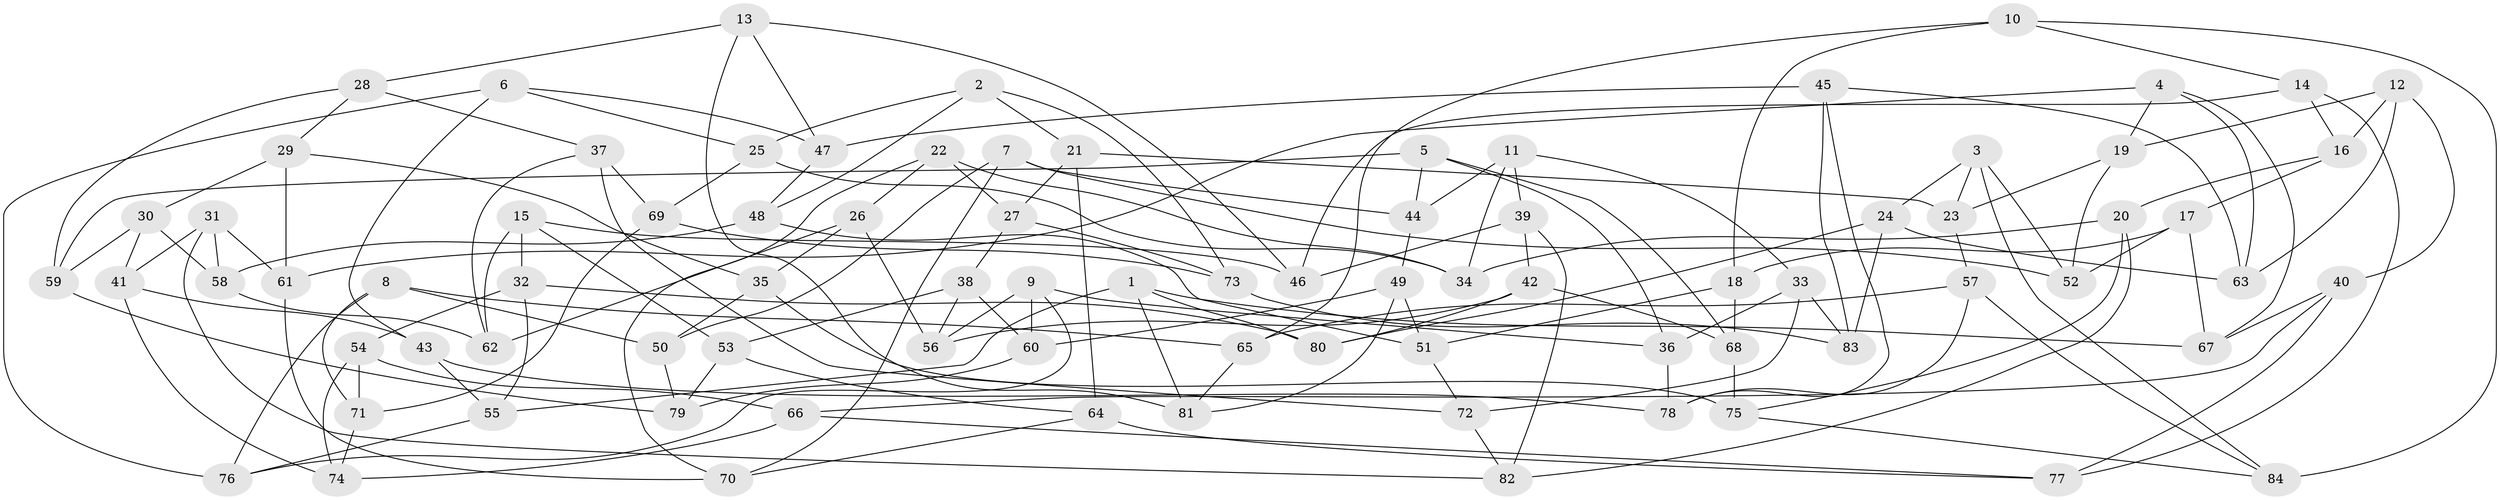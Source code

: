 // coarse degree distribution, {6: 0.19230769230769232, 9: 0.15384615384615385, 7: 0.15384615384615385, 11: 0.07692307692307693, 10: 0.038461538461538464, 4: 0.07692307692307693, 12: 0.07692307692307693, 8: 0.07692307692307693, 5: 0.15384615384615385}
// Generated by graph-tools (version 1.1) at 2025/20/03/04/25 18:20:30]
// undirected, 84 vertices, 168 edges
graph export_dot {
graph [start="1"]
  node [color=gray90,style=filled];
  1;
  2;
  3;
  4;
  5;
  6;
  7;
  8;
  9;
  10;
  11;
  12;
  13;
  14;
  15;
  16;
  17;
  18;
  19;
  20;
  21;
  22;
  23;
  24;
  25;
  26;
  27;
  28;
  29;
  30;
  31;
  32;
  33;
  34;
  35;
  36;
  37;
  38;
  39;
  40;
  41;
  42;
  43;
  44;
  45;
  46;
  47;
  48;
  49;
  50;
  51;
  52;
  53;
  54;
  55;
  56;
  57;
  58;
  59;
  60;
  61;
  62;
  63;
  64;
  65;
  66;
  67;
  68;
  69;
  70;
  71;
  72;
  73;
  74;
  75;
  76;
  77;
  78;
  79;
  80;
  81;
  82;
  83;
  84;
  1 -- 81;
  1 -- 80;
  1 -- 55;
  1 -- 67;
  2 -- 21;
  2 -- 48;
  2 -- 25;
  2 -- 73;
  3 -- 84;
  3 -- 52;
  3 -- 24;
  3 -- 23;
  4 -- 61;
  4 -- 63;
  4 -- 19;
  4 -- 67;
  5 -- 59;
  5 -- 68;
  5 -- 36;
  5 -- 44;
  6 -- 76;
  6 -- 25;
  6 -- 47;
  6 -- 43;
  7 -- 44;
  7 -- 70;
  7 -- 52;
  7 -- 50;
  8 -- 50;
  8 -- 65;
  8 -- 76;
  8 -- 71;
  9 -- 76;
  9 -- 36;
  9 -- 56;
  9 -- 60;
  10 -- 18;
  10 -- 14;
  10 -- 84;
  10 -- 65;
  11 -- 33;
  11 -- 39;
  11 -- 34;
  11 -- 44;
  12 -- 16;
  12 -- 19;
  12 -- 63;
  12 -- 40;
  13 -- 81;
  13 -- 47;
  13 -- 46;
  13 -- 28;
  14 -- 16;
  14 -- 77;
  14 -- 46;
  15 -- 62;
  15 -- 46;
  15 -- 32;
  15 -- 53;
  16 -- 17;
  16 -- 20;
  17 -- 52;
  17 -- 18;
  17 -- 67;
  18 -- 68;
  18 -- 51;
  19 -- 23;
  19 -- 52;
  20 -- 75;
  20 -- 34;
  20 -- 82;
  21 -- 64;
  21 -- 27;
  21 -- 23;
  22 -- 34;
  22 -- 70;
  22 -- 26;
  22 -- 27;
  23 -- 57;
  24 -- 83;
  24 -- 63;
  24 -- 80;
  25 -- 34;
  25 -- 69;
  26 -- 35;
  26 -- 62;
  26 -- 56;
  27 -- 73;
  27 -- 38;
  28 -- 37;
  28 -- 29;
  28 -- 59;
  29 -- 35;
  29 -- 30;
  29 -- 61;
  30 -- 59;
  30 -- 58;
  30 -- 41;
  31 -- 58;
  31 -- 41;
  31 -- 61;
  31 -- 82;
  32 -- 54;
  32 -- 55;
  32 -- 80;
  33 -- 72;
  33 -- 36;
  33 -- 83;
  35 -- 75;
  35 -- 50;
  36 -- 78;
  37 -- 62;
  37 -- 72;
  37 -- 69;
  38 -- 56;
  38 -- 53;
  38 -- 60;
  39 -- 42;
  39 -- 46;
  39 -- 82;
  40 -- 77;
  40 -- 66;
  40 -- 67;
  41 -- 43;
  41 -- 74;
  42 -- 56;
  42 -- 80;
  42 -- 68;
  43 -- 55;
  43 -- 78;
  44 -- 49;
  45 -- 47;
  45 -- 63;
  45 -- 78;
  45 -- 83;
  47 -- 48;
  48 -- 51;
  48 -- 58;
  49 -- 51;
  49 -- 81;
  49 -- 60;
  50 -- 79;
  51 -- 72;
  53 -- 64;
  53 -- 79;
  54 -- 71;
  54 -- 66;
  54 -- 74;
  55 -- 76;
  57 -- 65;
  57 -- 78;
  57 -- 84;
  58 -- 62;
  59 -- 79;
  60 -- 79;
  61 -- 70;
  64 -- 70;
  64 -- 77;
  65 -- 81;
  66 -- 77;
  66 -- 74;
  68 -- 75;
  69 -- 73;
  69 -- 71;
  71 -- 74;
  72 -- 82;
  73 -- 83;
  75 -- 84;
}
